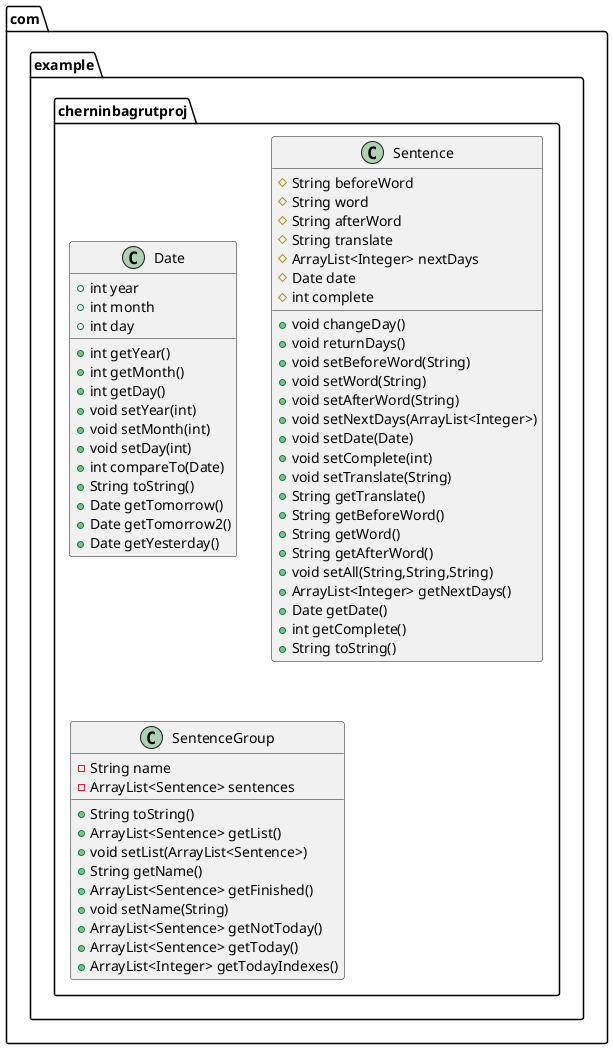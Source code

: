 @startuml
class com.example.cherninbagrutproj.Date {
+ int year
+ int month
+ int day
+ int getYear()
+ int getMonth()
+ int getDay()
+ void setYear(int)
+ void setMonth(int)
+ void setDay(int)
+ int compareTo(Date)
+ String toString()
+ Date getTomorrow()
+ Date getTomorrow2()
+ Date getYesterday()
}
class com.example.cherninbagrutproj.Sentence {
# String beforeWord
# String word
# String afterWord
# String translate
# ArrayList<Integer> nextDays
# Date date
# int complete
+ void changeDay()
+ void returnDays()
+ void setBeforeWord(String)
+ void setWord(String)
+ void setAfterWord(String)
+ void setNextDays(ArrayList<Integer>)
+ void setDate(Date)
+ void setComplete(int)
+ void setTranslate(String)
+ String getTranslate()
+ String getBeforeWord()
+ String getWord()
+ String getAfterWord()
+ void setAll(String,String,String)
+ ArrayList<Integer> getNextDays()
+ Date getDate()
+ int getComplete()
+ String toString()
}
class com.example.cherninbagrutproj.SentenceGroup {
- String name
- ArrayList<Sentence> sentences
+ String toString()
+ ArrayList<Sentence> getList()
+ void setList(ArrayList<Sentence>)
+ String getName()
+ ArrayList<Sentence> getFinished()
+ void setName(String)
+ ArrayList<Sentence> getNotToday()
+ ArrayList<Sentence> getToday()
+ ArrayList<Integer> getTodayIndexes()
}
@enduml
